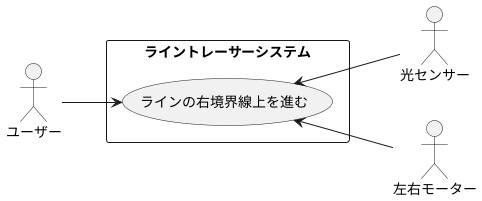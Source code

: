 @startuml ライントレーサ設計
left to right direction
actor ユーザー
actor 光センサー
actor 左右モーター

rectangle ライントレーサーシステム{
    usecase ラインの右境界線上を進む
}

ユーザー --> ラインの右境界線上を進む
ラインの右境界線上を進む <-- 光センサー
ラインの右境界線上を進む <-- 左右モーター
@enduml